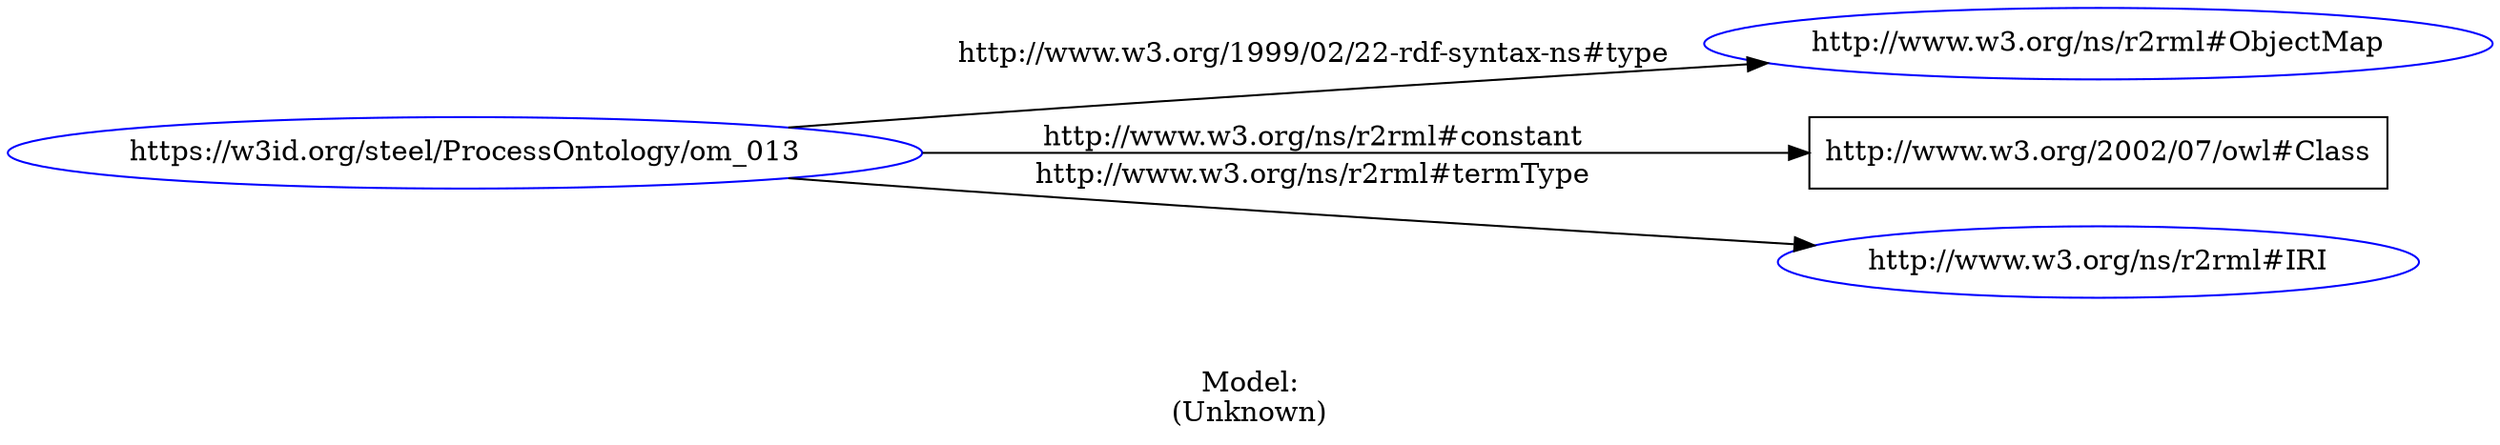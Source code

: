 digraph {
	rankdir = LR;
	charset="utf-8";

	"Rhttps://w3id.org/steel/ProcessOntology/om_013" -> "Rhttp://www.w3.org/ns/r2rml#ObjectMap" [ label="http://www.w3.org/1999/02/22-rdf-syntax-ns#type" ];
	"Rhttps://w3id.org/steel/ProcessOntology/om_013" -> "Lhttp://www.w3.org/2002/07/owl#Class" [ label="http://www.w3.org/ns/r2rml#constant" ];
	"Rhttps://w3id.org/steel/ProcessOntology/om_013" -> "Rhttp://www.w3.org/ns/r2rml#IRI" [ label="http://www.w3.org/ns/r2rml#termType" ];

	// Resources
	"Rhttps://w3id.org/steel/ProcessOntology/om_013" [ label="https://w3id.org/steel/ProcessOntology/om_013", shape = ellipse, color = blue ];
	"Rhttp://www.w3.org/ns/r2rml#ObjectMap" [ label="http://www.w3.org/ns/r2rml#ObjectMap", shape = ellipse, color = blue ];
	"Rhttp://www.w3.org/ns/r2rml#IRI" [ label="http://www.w3.org/ns/r2rml#IRI", shape = ellipse, color = blue ];

	// Anonymous nodes

	// Literals
	"Lhttp://www.w3.org/2002/07/owl#Class" [ label="http://www.w3.org/2002/07/owl#Class", shape = record ];

	label="\n\nModel:\n(Unknown)";
}
